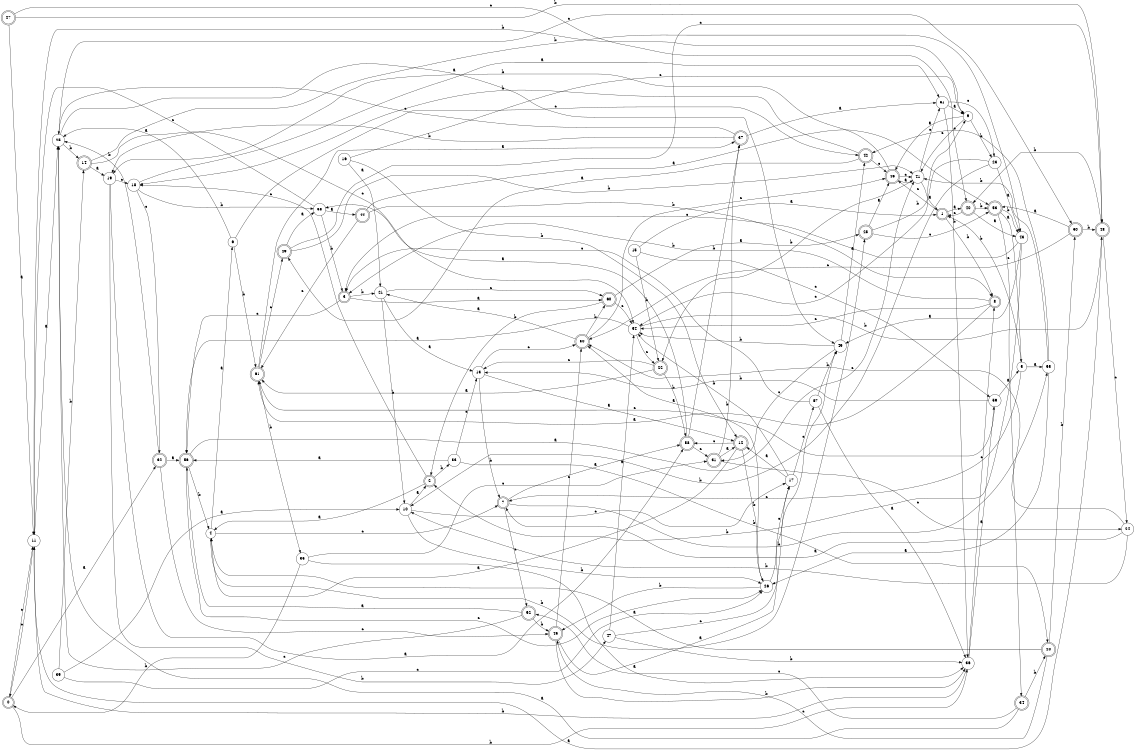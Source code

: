 digraph n50_5 {
__start0 [label="" shape="none"];

rankdir=LR;
size="8,5";

s0 [style="rounded,filled", color="black", fillcolor="white" shape="doublecircle", label="0"];
s1 [style="rounded,filled", color="black", fillcolor="white" shape="doublecircle", label="1"];
s2 [style="rounded,filled", color="black", fillcolor="white" shape="doublecircle", label="2"];
s3 [style="rounded,filled", color="black", fillcolor="white" shape="doublecircle", label="3"];
s4 [style="filled", color="black", fillcolor="white" shape="circle", label="4"];
s5 [style="filled", color="black", fillcolor="white" shape="circle", label="5"];
s6 [style="filled", color="black", fillcolor="white" shape="circle", label="6"];
s7 [style="rounded,filled", color="black", fillcolor="white" shape="doublecircle", label="7"];
s8 [style="rounded,filled", color="black", fillcolor="white" shape="doublecircle", label="8"];
s9 [style="filled", color="black", fillcolor="white" shape="circle", label="9"];
s10 [style="filled", color="black", fillcolor="white" shape="circle", label="10"];
s11 [style="filled", color="black", fillcolor="white" shape="circle", label="11"];
s12 [style="rounded,filled", color="black", fillcolor="white" shape="doublecircle", label="12"];
s13 [style="filled", color="black", fillcolor="white" shape="circle", label="13"];
s14 [style="rounded,filled", color="black", fillcolor="white" shape="doublecircle", label="14"];
s15 [style="filled", color="black", fillcolor="white" shape="circle", label="15"];
s16 [style="filled", color="black", fillcolor="white" shape="circle", label="16"];
s17 [style="filled", color="black", fillcolor="white" shape="circle", label="17"];
s18 [style="filled", color="black", fillcolor="white" shape="circle", label="18"];
s19 [style="filled", color="black", fillcolor="white" shape="circle", label="19"];
s20 [style="rounded,filled", color="black", fillcolor="white" shape="doublecircle", label="20"];
s21 [style="filled", color="black", fillcolor="white" shape="circle", label="21"];
s22 [style="rounded,filled", color="black", fillcolor="white" shape="doublecircle", label="22"];
s23 [style="filled", color="black", fillcolor="white" shape="circle", label="23"];
s24 [style="filled", color="black", fillcolor="white" shape="circle", label="24"];
s25 [style="filled", color="black", fillcolor="white" shape="circle", label="25"];
s26 [style="filled", color="black", fillcolor="white" shape="circle", label="26"];
s27 [style="rounded,filled", color="black", fillcolor="white" shape="doublecircle", label="27"];
s28 [style="rounded,filled", color="black", fillcolor="white" shape="doublecircle", label="28"];
s29 [style="rounded,filled", color="black", fillcolor="white" shape="doublecircle", label="29"];
s30 [style="rounded,filled", color="black", fillcolor="white" shape="doublecircle", label="30"];
s31 [style="rounded,filled", color="black", fillcolor="white" shape="doublecircle", label="31"];
s32 [style="rounded,filled", color="black", fillcolor="white" shape="doublecircle", label="32"];
s33 [style="filled", color="black", fillcolor="white" shape="circle", label="33"];
s34 [style="rounded,filled", color="black", fillcolor="white" shape="doublecircle", label="34"];
s35 [style="filled", color="black", fillcolor="white" shape="circle", label="35"];
s36 [style="filled", color="black", fillcolor="white" shape="circle", label="36"];
s37 [style="rounded,filled", color="black", fillcolor="white" shape="doublecircle", label="37"];
s38 [style="filled", color="black", fillcolor="white" shape="circle", label="38"];
s39 [style="filled", color="black", fillcolor="white" shape="circle", label="39"];
s40 [style="rounded,filled", color="black", fillcolor="white" shape="doublecircle", label="40"];
s41 [style="filled", color="black", fillcolor="white" shape="circle", label="41"];
s42 [style="rounded,filled", color="black", fillcolor="white" shape="doublecircle", label="42"];
s43 [style="filled", color="black", fillcolor="white" shape="circle", label="43"];
s44 [style="rounded,filled", color="black", fillcolor="white" shape="doublecircle", label="44"];
s45 [style="rounded,filled", color="black", fillcolor="white" shape="doublecircle", label="45"];
s46 [style="rounded,filled", color="black", fillcolor="white" shape="doublecircle", label="46"];
s47 [style="filled", color="black", fillcolor="white" shape="circle", label="47"];
s48 [style="rounded,filled", color="black", fillcolor="white" shape="doublecircle", label="48"];
s49 [style="filled", color="black", fillcolor="white" shape="circle", label="49"];
s50 [style="rounded,filled", color="black", fillcolor="white" shape="doublecircle", label="50"];
s51 [style="filled", color="black", fillcolor="white" shape="circle", label="51"];
s52 [style="rounded,filled", color="black", fillcolor="white" shape="doublecircle", label="52"];
s53 [style="rounded,filled", color="black", fillcolor="white" shape="doublecircle", label="53"];
s54 [style="filled", color="black", fillcolor="white" shape="circle", label="54"];
s55 [style="filled", color="black", fillcolor="white" shape="circle", label="55"];
s56 [style="rounded,filled", color="black", fillcolor="white" shape="doublecircle", label="56"];
s57 [style="filled", color="black", fillcolor="white" shape="circle", label="57"];
s58 [style="rounded,filled", color="black", fillcolor="white" shape="doublecircle", label="58"];
s59 [style="filled", color="black", fillcolor="white" shape="circle", label="59"];
s60 [style="rounded,filled", color="black", fillcolor="white" shape="doublecircle", label="60"];
s61 [style="rounded,filled", color="black", fillcolor="white" shape="doublecircle", label="61"];
s0 -> s32 [label="a"];
s0 -> s36 [label="b"];
s0 -> s11 [label="c"];
s1 -> s40 [label="a"];
s1 -> s8 [label="b"];
s1 -> s46 [label="c"];
s2 -> s4 [label="a"];
s2 -> s33 [label="b"];
s2 -> s18 [label="c"];
s3 -> s60 [label="a"];
s3 -> s21 [label="b"];
s3 -> s56 [label="c"];
s4 -> s6 [label="a"];
s4 -> s28 [label="b"];
s4 -> s7 [label="c"];
s5 -> s55 [label="a"];
s5 -> s1 [label="b"];
s5 -> s7 [label="c"];
s6 -> s25 [label="a"];
s6 -> s61 [label="b"];
s6 -> s42 [label="c"];
s7 -> s58 [label="a"];
s7 -> s55 [label="b"];
s7 -> s52 [label="c"];
s8 -> s61 [label="a"];
s8 -> s3 [label="b"];
s8 -> s54 [label="c"];
s9 -> s46 [label="a"];
s9 -> s23 [label="b"];
s9 -> s41 [label="c"];
s10 -> s2 [label="a"];
s10 -> s26 [label="b"];
s10 -> s17 [label="c"];
s11 -> s25 [label="a"];
s11 -> s9 [label="b"];
s11 -> s0 [label="c"];
s12 -> s4 [label="a"];
s12 -> s26 [label="b"];
s12 -> s58 [label="c"];
s13 -> s12 [label="a"];
s13 -> s7 [label="b"];
s13 -> s30 [label="c"];
s14 -> s19 [label="a"];
s14 -> s43 [label="b"];
s14 -> s54 [label="c"];
s15 -> s1 [label="a"];
s15 -> s22 [label="b"];
s15 -> s59 [label="c"];
s16 -> s21 [label="a"];
s16 -> s12 [label="b"];
s16 -> s9 [label="c"];
s17 -> s12 [label="a"];
s17 -> s54 [label="b"];
s17 -> s57 [label="c"];
s18 -> s51 [label="a"];
s18 -> s38 [label="b"];
s18 -> s32 [label="c"];
s19 -> s58 [label="a"];
s19 -> s47 [label="b"];
s19 -> s18 [label="c"];
s20 -> s4 [label="a"];
s20 -> s50 [label="b"];
s20 -> s45 [label="c"];
s21 -> s13 [label="a"];
s21 -> s10 [label="b"];
s21 -> s60 [label="c"];
s22 -> s61 [label="a"];
s22 -> s58 [label="b"];
s22 -> s13 [label="c"];
s23 -> s43 [label="a"];
s23 -> s10 [label="b"];
s23 -> s54 [label="c"];
s24 -> s7 [label="a"];
s24 -> s10 [label="b"];
s24 -> s30 [label="c"];
s25 -> s49 [label="a"];
s25 -> s14 [label="b"];
s25 -> s50 [label="c"];
s26 -> s30 [label="a"];
s26 -> s45 [label="b"];
s26 -> s17 [label="c"];
s27 -> s11 [label="a"];
s27 -> s48 [label="b"];
s27 -> s40 [label="c"];
s28 -> s46 [label="a"];
s28 -> s9 [label="b"];
s28 -> s53 [label="c"];
s29 -> s38 [label="a"];
s29 -> s41 [label="b"];
s29 -> s48 [label="c"];
s30 -> s21 [label="a"];
s30 -> s60 [label="b"];
s30 -> s46 [label="c"];
s31 -> s12 [label="a"];
s31 -> s37 [label="b"];
s31 -> s24 [label="c"];
s32 -> s56 [label="a"];
s32 -> s25 [label="b"];
s32 -> s45 [label="c"];
s33 -> s56 [label="a"];
s33 -> s20 [label="b"];
s33 -> s13 [label="c"];
s34 -> s25 [label="a"];
s34 -> s20 [label="b"];
s34 -> s52 [label="c"];
s35 -> s36 [label="a"];
s35 -> s0 [label="b"];
s35 -> s31 [label="c"];
s36 -> s59 [label="a"];
s36 -> s11 [label="b"];
s36 -> s8 [label="c"];
s37 -> s51 [label="a"];
s37 -> s19 [label="b"];
s37 -> s25 [label="c"];
s38 -> s44 [label="a"];
s38 -> s3 [label="b"];
s38 -> s11 [label="c"];
s39 -> s10 [label="a"];
s39 -> s14 [label="b"];
s39 -> s26 [label="c"];
s40 -> s43 [label="a"];
s40 -> s53 [label="b"];
s40 -> s1 [label="c"];
s41 -> s1 [label="a"];
s41 -> s22 [label="b"];
s41 -> s51 [label="c"];
s42 -> s29 [label="a"];
s42 -> s18 [label="b"];
s42 -> s46 [label="c"];
s43 -> s49 [label="a"];
s43 -> s2 [label="b"];
s43 -> s3 [label="c"];
s44 -> s53 [label="a"];
s44 -> s8 [label="b"];
s44 -> s61 [label="c"];
s45 -> s49 [label="a"];
s45 -> s36 [label="b"];
s45 -> s30 [label="c"];
s46 -> s41 [label="a"];
s46 -> s19 [label="b"];
s46 -> s41 [label="c"];
s47 -> s54 [label="a"];
s47 -> s36 [label="b"];
s47 -> s17 [label="c"];
s48 -> s11 [label="a"];
s48 -> s40 [label="b"];
s48 -> s24 [label="c"];
s49 -> s42 [label="a"];
s49 -> s54 [label="b"];
s49 -> s31 [label="c"];
s50 -> s53 [label="a"];
s50 -> s48 [label="b"];
s50 -> s30 [label="c"];
s51 -> s9 [label="a"];
s51 -> s36 [label="b"];
s51 -> s23 [label="c"];
s52 -> s56 [label="a"];
s52 -> s45 [label="b"];
s52 -> s25 [label="c"];
s53 -> s5 [label="a"];
s53 -> s43 [label="b"];
s53 -> s34 [label="c"];
s54 -> s56 [label="a"];
s54 -> s48 [label="b"];
s54 -> s22 [label="c"];
s55 -> s26 [label="a"];
s55 -> s41 [label="b"];
s55 -> s42 [label="c"];
s56 -> s41 [label="a"];
s56 -> s4 [label="b"];
s56 -> s26 [label="c"];
s57 -> s36 [label="a"];
s57 -> s49 [label="b"];
s57 -> s3 [label="c"];
s58 -> s38 [label="a"];
s58 -> s37 [label="b"];
s58 -> s31 [label="c"];
s59 -> s5 [label="a"];
s59 -> s13 [label="b"];
s59 -> s61 [label="c"];
s60 -> s28 [label="a"];
s60 -> s2 [label="b"];
s60 -> s54 [label="c"];
s61 -> s37 [label="a"];
s61 -> s35 [label="b"];
s61 -> s29 [label="c"];

}